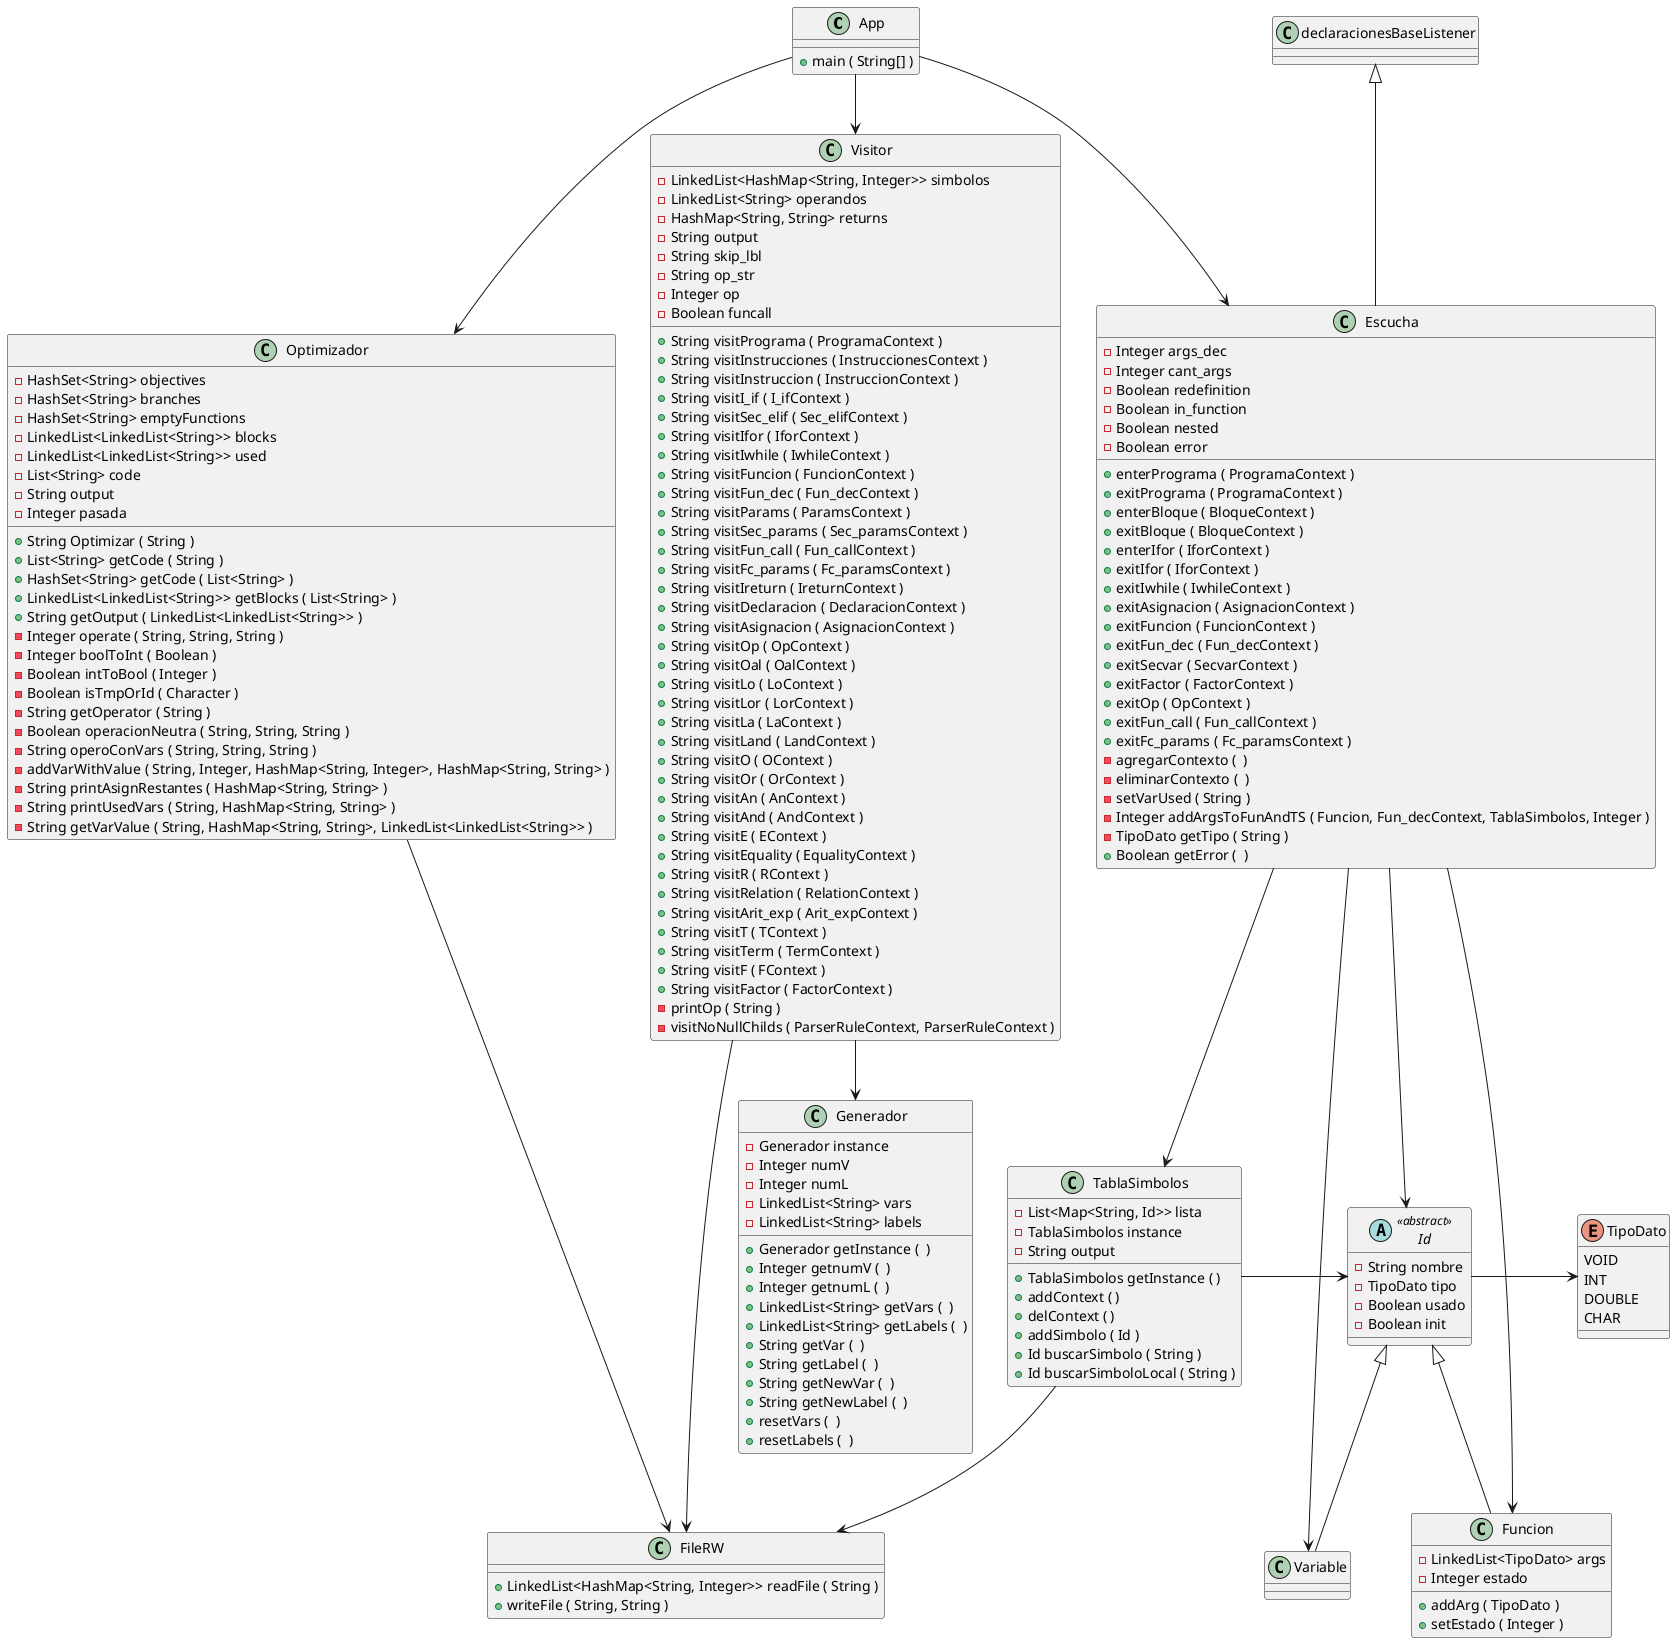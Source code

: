 @startuml Full

class App {
    + main ( String[] )
}

class TablaSimbolos {
    - List<Map<String, Id>> lista
    - TablaSimbolos instance
    - String output
    + TablaSimbolos getInstance ( )
    + addContext ( )
    + delContext ( )
    + addSimbolo ( Id )
    + Id buscarSimbolo ( String )
    + Id buscarSimboloLocal ( String )
}

class Escucha {
    - Integer args_dec
    - Integer cant_args
    - Boolean redefinition
    - Boolean in_function
    - Boolean nested
    - Boolean error
    + enterPrograma ( ProgramaContext )
    + exitPrograma ( ProgramaContext )
    + enterBloque ( BloqueContext )
    + exitBloque ( BloqueContext )
    + enterIfor ( IforContext )
    + exitIfor ( IforContext )
    + exitIwhile ( IwhileContext )
    + exitAsignacion ( AsignacionContext )
    + exitFuncion ( FuncionContext )
    + exitFun_dec ( Fun_decContext )
    + exitSecvar ( SecvarContext )
    + exitFactor ( FactorContext )
    + exitOp ( OpContext )  
    + exitFun_call ( Fun_callContext )  
    + exitFc_params ( Fc_paramsContext )
    - agregarContexto (  )
    - eliminarContexto (  )
    - setVarUsed ( String )  
    - Integer addArgsToFunAndTS ( Funcion, Fun_decContext, TablaSimbolos, Integer )
    - TipoDato getTipo ( String )
    + Boolean getError (  )
}

abstract class Id <<abstract>> {
 - String nombre
 - TipoDato tipo
 - Boolean usado
 - Boolean init
}

enum TipoDato {
    VOID 
    INT 
    DOUBLE
    CHAR
}

class Variable {}

class Funcion {
    - LinkedList<TipoDato> args
    - Integer estado
    + addArg ( TipoDato )
    + setEstado ( Integer )
}

class FileRW {
    + LinkedList<HashMap<String, Integer>> readFile ( String )
    + writeFile ( String, String )
}

class declaracionesBaseListener {

}

class Visitor {
    - LinkedList<HashMap<String, Integer>> simbolos
    - LinkedList<String> operandos
    - HashMap<String, String> returns
    - String output
    - String skip_lbl
    - String op_str
    - Integer op
    - Boolean funcall
    + String visitPrograma ( ProgramaContext )
    + String visitInstrucciones ( InstruccionesContext )
    + String visitInstruccion ( InstruccionContext )
    + String visitI_if ( I_ifContext )
    + String visitSec_elif ( Sec_elifContext )
    + String visitIfor ( IforContext )
    + String visitIwhile ( IwhileContext )
    + String visitFuncion ( FuncionContext )
    + String visitFun_dec ( Fun_decContext )
    + String visitParams ( ParamsContext )
    + String visitSec_params ( Sec_paramsContext )
    + String visitFun_call ( Fun_callContext )
    + String visitFc_params ( Fc_paramsContext )
    + String visitIreturn ( IreturnContext )
    + String visitDeclaracion ( DeclaracionContext )
    + String visitAsignacion ( AsignacionContext )
    + String visitOp ( OpContext )
    + String visitOal ( OalContext )
    + String visitLo ( LoContext )
    + String visitLor ( LorContext )
    + String visitLa ( LaContext )
    + String visitLand ( LandContext )
    + String visitO ( OContext )
    + String visitOr ( OrContext )
    + String visitAn ( AnContext )
    + String visitAnd ( AndContext )
    + String visitE ( EContext )
    + String visitEquality ( EqualityContext )
    + String visitR ( RContext )
    + String visitRelation ( RelationContext )
    + String visitArit_exp ( Arit_expContext )
    + String visitT ( TContext )
    + String visitTerm ( TermContext )
    + String visitF ( FContext )
    + String visitFactor ( FactorContext )
    - printOp ( String )
    - visitNoNullChilds ( ParserRuleContext, ParserRuleContext )
}

class Generador {
    - Generador instance
    - Integer numV
    - Integer numL
    - LinkedList<String> vars
    - LinkedList<String> labels
    + Generador getInstance (  )
    + Integer getnumV (  )
    + Integer getnumL (  )
    + LinkedList<String> getVars (  )
    + LinkedList<String> getLabels (  )
    + String getVar (  )
    + String getLabel (  )
    + String getNewVar (  )
    + String getNewLabel (  )
    + resetVars (  )
    + resetLabels (  )
}

class Optimizador {
    - HashSet<String> objectives
    - HashSet<String> branches
    - HashSet<String> emptyFunctions
    - LinkedList<LinkedList<String>> blocks
    - LinkedList<LinkedList<String>> used
    - List<String> code
    - String output
    - Integer pasada
    + String Optimizar ( String )
    + List<String> getCode ( String )
    + HashSet<String> getCode ( List<String> )
    + LinkedList<LinkedList<String>> getBlocks ( List<String> )
    + String getOutput ( LinkedList<LinkedList<String>> )
    - Integer operate ( String, String, String )
    - Integer boolToInt ( Boolean )
    - Boolean intToBool ( Integer )
    - Boolean isTmpOrId ( Character )
    - String getOperator ( String )
    - Boolean operacionNeutra ( String, String, String )
    - String operoConVars ( String, String, String )
    - addVarWithValue ( String, Integer, HashMap<String, Integer>, HashMap<String, String> )
    - String printAsignRestantes ( HashMap<String, String> )
    - String printUsedVars ( String, HashMap<String, String> )
    - String getVarValue ( String, HashMap<String, String>, LinkedList<LinkedList<String>> )
}

TablaSimbolos -> Id
TablaSimbolos --> FileRW

Escucha --> TablaSimbolos
Escucha -> Id
Escucha -> Funcion
Escucha -> Variable
declaracionesBaseListener <|-- Escucha

Id -> TipoDato
Id <|-- Variable
Id <|-- Funcion

Visitor --> FileRW
Visitor --> Generador

Optimizador --> FileRW

App --> Escucha
App --> Visitor
App --> Optimizador

@enduml